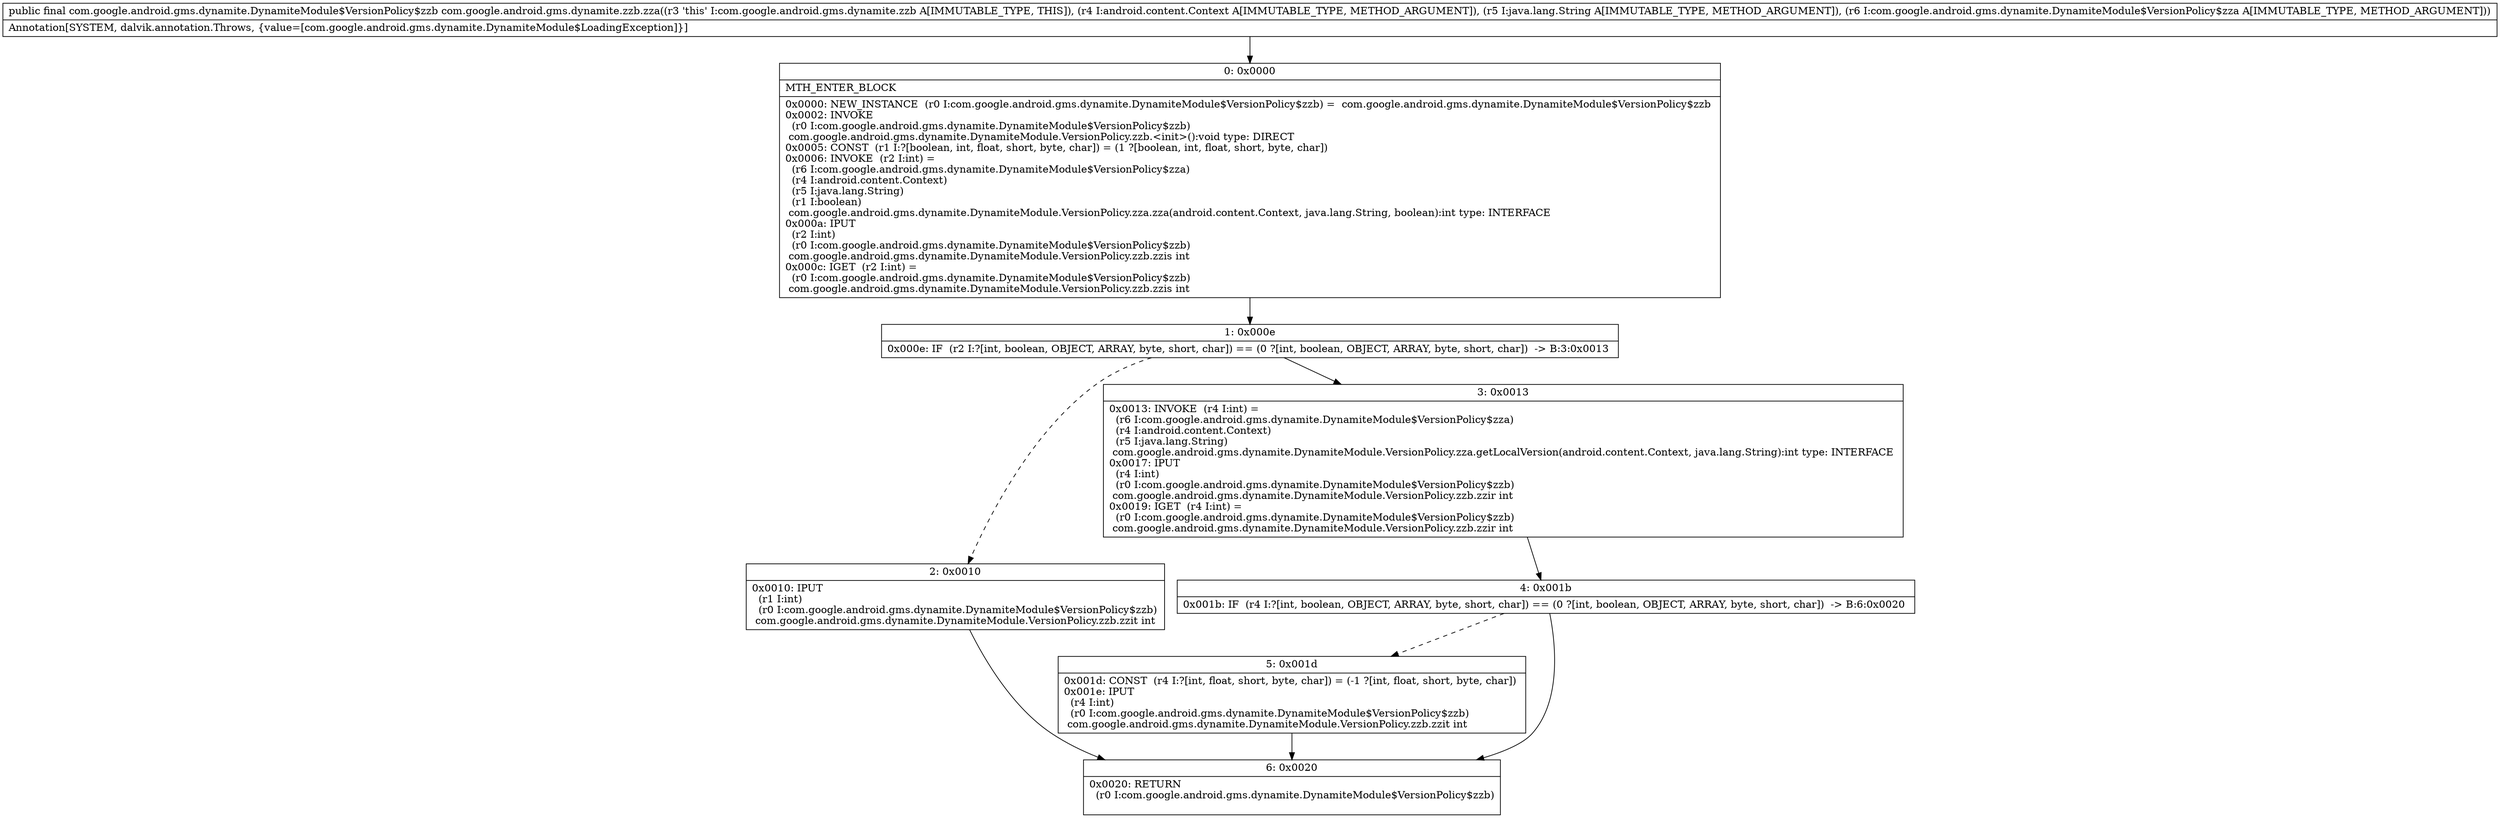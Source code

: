 digraph "CFG forcom.google.android.gms.dynamite.zzb.zza(Landroid\/content\/Context;Ljava\/lang\/String;Lcom\/google\/android\/gms\/dynamite\/DynamiteModule$VersionPolicy$zza;)Lcom\/google\/android\/gms\/dynamite\/DynamiteModule$VersionPolicy$zzb;" {
Node_0 [shape=record,label="{0\:\ 0x0000|MTH_ENTER_BLOCK\l|0x0000: NEW_INSTANCE  (r0 I:com.google.android.gms.dynamite.DynamiteModule$VersionPolicy$zzb) =  com.google.android.gms.dynamite.DynamiteModule$VersionPolicy$zzb \l0x0002: INVOKE  \l  (r0 I:com.google.android.gms.dynamite.DynamiteModule$VersionPolicy$zzb)\l com.google.android.gms.dynamite.DynamiteModule.VersionPolicy.zzb.\<init\>():void type: DIRECT \l0x0005: CONST  (r1 I:?[boolean, int, float, short, byte, char]) = (1 ?[boolean, int, float, short, byte, char]) \l0x0006: INVOKE  (r2 I:int) = \l  (r6 I:com.google.android.gms.dynamite.DynamiteModule$VersionPolicy$zza)\l  (r4 I:android.content.Context)\l  (r5 I:java.lang.String)\l  (r1 I:boolean)\l com.google.android.gms.dynamite.DynamiteModule.VersionPolicy.zza.zza(android.content.Context, java.lang.String, boolean):int type: INTERFACE \l0x000a: IPUT  \l  (r2 I:int)\l  (r0 I:com.google.android.gms.dynamite.DynamiteModule$VersionPolicy$zzb)\l com.google.android.gms.dynamite.DynamiteModule.VersionPolicy.zzb.zzis int \l0x000c: IGET  (r2 I:int) = \l  (r0 I:com.google.android.gms.dynamite.DynamiteModule$VersionPolicy$zzb)\l com.google.android.gms.dynamite.DynamiteModule.VersionPolicy.zzb.zzis int \l}"];
Node_1 [shape=record,label="{1\:\ 0x000e|0x000e: IF  (r2 I:?[int, boolean, OBJECT, ARRAY, byte, short, char]) == (0 ?[int, boolean, OBJECT, ARRAY, byte, short, char])  \-\> B:3:0x0013 \l}"];
Node_2 [shape=record,label="{2\:\ 0x0010|0x0010: IPUT  \l  (r1 I:int)\l  (r0 I:com.google.android.gms.dynamite.DynamiteModule$VersionPolicy$zzb)\l com.google.android.gms.dynamite.DynamiteModule.VersionPolicy.zzb.zzit int \l}"];
Node_3 [shape=record,label="{3\:\ 0x0013|0x0013: INVOKE  (r4 I:int) = \l  (r6 I:com.google.android.gms.dynamite.DynamiteModule$VersionPolicy$zza)\l  (r4 I:android.content.Context)\l  (r5 I:java.lang.String)\l com.google.android.gms.dynamite.DynamiteModule.VersionPolicy.zza.getLocalVersion(android.content.Context, java.lang.String):int type: INTERFACE \l0x0017: IPUT  \l  (r4 I:int)\l  (r0 I:com.google.android.gms.dynamite.DynamiteModule$VersionPolicy$zzb)\l com.google.android.gms.dynamite.DynamiteModule.VersionPolicy.zzb.zzir int \l0x0019: IGET  (r4 I:int) = \l  (r0 I:com.google.android.gms.dynamite.DynamiteModule$VersionPolicy$zzb)\l com.google.android.gms.dynamite.DynamiteModule.VersionPolicy.zzb.zzir int \l}"];
Node_4 [shape=record,label="{4\:\ 0x001b|0x001b: IF  (r4 I:?[int, boolean, OBJECT, ARRAY, byte, short, char]) == (0 ?[int, boolean, OBJECT, ARRAY, byte, short, char])  \-\> B:6:0x0020 \l}"];
Node_5 [shape=record,label="{5\:\ 0x001d|0x001d: CONST  (r4 I:?[int, float, short, byte, char]) = (\-1 ?[int, float, short, byte, char]) \l0x001e: IPUT  \l  (r4 I:int)\l  (r0 I:com.google.android.gms.dynamite.DynamiteModule$VersionPolicy$zzb)\l com.google.android.gms.dynamite.DynamiteModule.VersionPolicy.zzb.zzit int \l}"];
Node_6 [shape=record,label="{6\:\ 0x0020|0x0020: RETURN  \l  (r0 I:com.google.android.gms.dynamite.DynamiteModule$VersionPolicy$zzb)\l \l}"];
MethodNode[shape=record,label="{public final com.google.android.gms.dynamite.DynamiteModule$VersionPolicy$zzb com.google.android.gms.dynamite.zzb.zza((r3 'this' I:com.google.android.gms.dynamite.zzb A[IMMUTABLE_TYPE, THIS]), (r4 I:android.content.Context A[IMMUTABLE_TYPE, METHOD_ARGUMENT]), (r5 I:java.lang.String A[IMMUTABLE_TYPE, METHOD_ARGUMENT]), (r6 I:com.google.android.gms.dynamite.DynamiteModule$VersionPolicy$zza A[IMMUTABLE_TYPE, METHOD_ARGUMENT]))  | Annotation[SYSTEM, dalvik.annotation.Throws, \{value=[com.google.android.gms.dynamite.DynamiteModule$LoadingException]\}]\l}"];
MethodNode -> Node_0;
Node_0 -> Node_1;
Node_1 -> Node_2[style=dashed];
Node_1 -> Node_3;
Node_2 -> Node_6;
Node_3 -> Node_4;
Node_4 -> Node_5[style=dashed];
Node_4 -> Node_6;
Node_5 -> Node_6;
}

